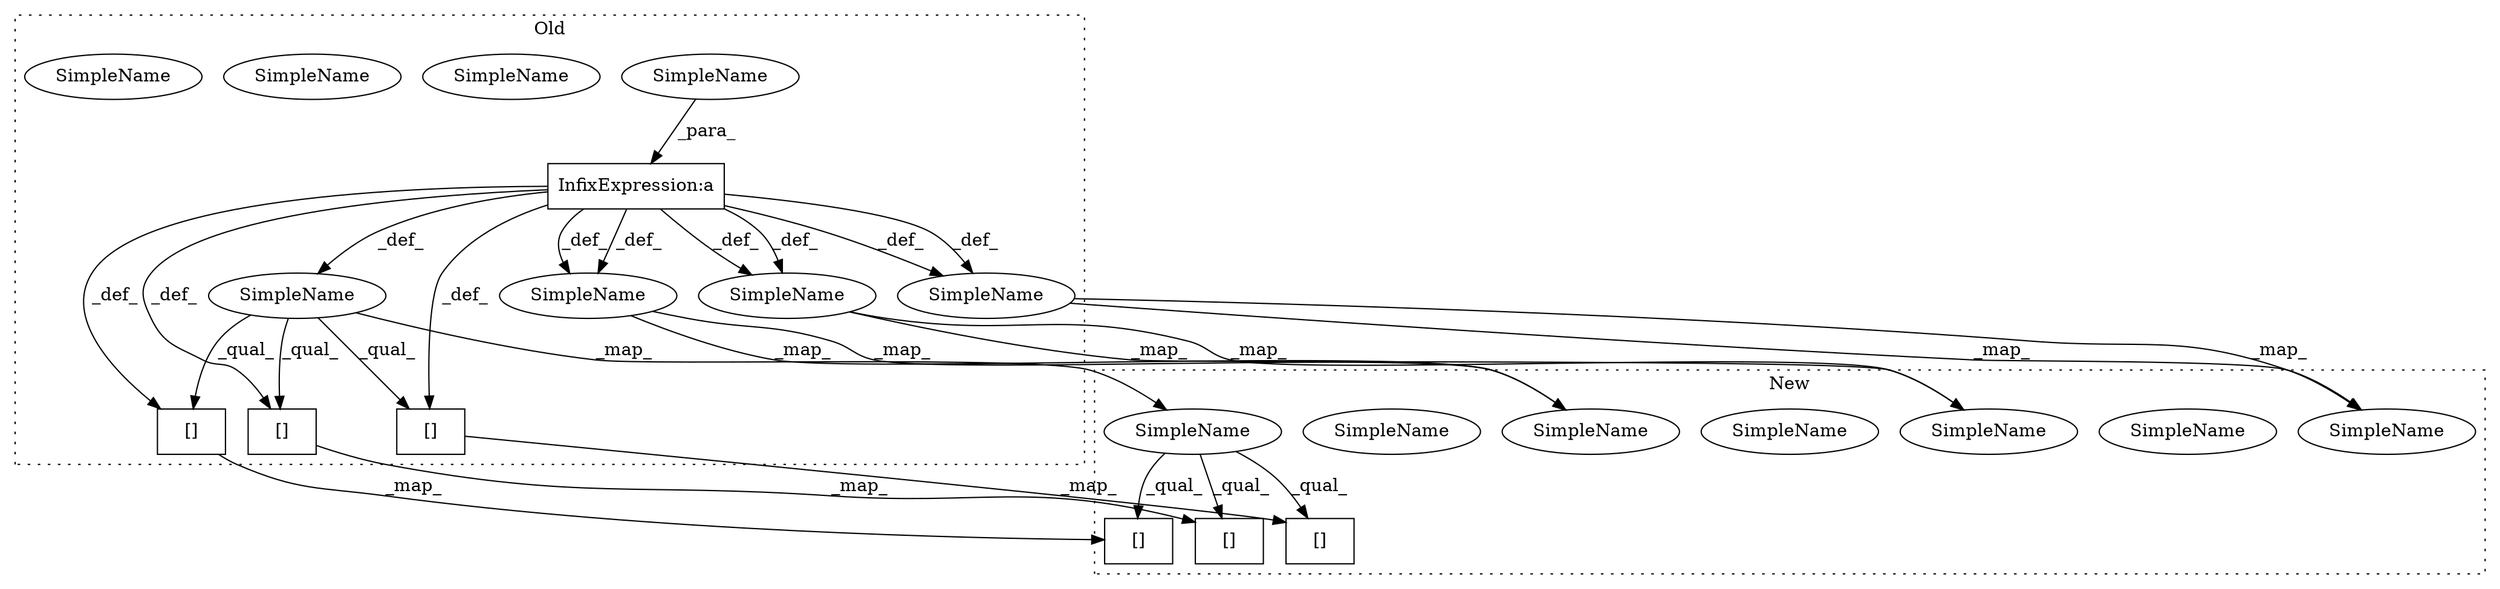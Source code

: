 digraph G {
subgraph cluster0 {
1 [label="[]" a="2" s="67045,67074" l="14,2" shape="box"];
3 [label="SimpleName" a="42" s="66842" l="6" shape="ellipse"];
6 [label="[]" a="2" s="67203,67247" l="14,2" shape="box"];
7 [label="InfixExpression:a" a="27" s="66827" l="3" shape="box"];
8 [label="SimpleName" a="42" s="66830" l="1" shape="ellipse"];
9 [label="SimpleName" a="42" s="66764" l="6" shape="ellipse"];
12 [label="SimpleName" a="42" s="66764" l="6" shape="ellipse"];
13 [label="SimpleName" a="42" s="68787" l="1" shape="ellipse"];
16 [label="SimpleName" a="42" s="68787" l="1" shape="ellipse"];
17 [label="SimpleName" a="42" s="67417" l="6" shape="ellipse"];
20 [label="SimpleName" a="42" s="67417" l="6" shape="ellipse"];
22 [label="[]" a="2" s="67124,67153" l="14,2" shape="box"];
label = "Old";
style="dotted";
}
subgraph cluster1 {
2 [label="[]" a="2" s="67055,67084" l="14,2" shape="box"];
4 [label="SimpleName" a="42" s="66852" l="6" shape="ellipse"];
5 [label="[]" a="2" s="67213,67257" l="14,2" shape="box"];
10 [label="SimpleName" a="42" s="66784" l="6" shape="ellipse"];
11 [label="SimpleName" a="42" s="66784" l="6" shape="ellipse"];
14 [label="SimpleName" a="42" s="68797" l="1" shape="ellipse"];
15 [label="SimpleName" a="42" s="68797" l="1" shape="ellipse"];
18 [label="SimpleName" a="42" s="67427" l="6" shape="ellipse"];
19 [label="SimpleName" a="42" s="67427" l="6" shape="ellipse"];
21 [label="[]" a="2" s="67134,67163" l="14,2" shape="box"];
label = "New";
style="dotted";
}
1 -> 2 [label="_map_"];
3 -> 1 [label="_qual_"];
3 -> 22 [label="_qual_"];
3 -> 4 [label="_map_"];
3 -> 6 [label="_qual_"];
4 -> 5 [label="_qual_"];
4 -> 2 [label="_qual_"];
4 -> 21 [label="_qual_"];
6 -> 5 [label="_map_"];
7 -> 1 [label="_def_"];
7 -> 3 [label="_def_"];
7 -> 16 [label="_def_"];
7 -> 12 [label="_def_"];
7 -> 20 [label="_def_"];
7 -> 6 [label="_def_"];
7 -> 20 [label="_def_"];
7 -> 16 [label="_def_"];
7 -> 12 [label="_def_"];
7 -> 22 [label="_def_"];
8 -> 7 [label="_para_"];
12 -> 11 [label="_map_"];
12 -> 11 [label="_map_"];
16 -> 15 [label="_map_"];
16 -> 15 [label="_map_"];
20 -> 19 [label="_map_"];
20 -> 19 [label="_map_"];
22 -> 21 [label="_map_"];
}